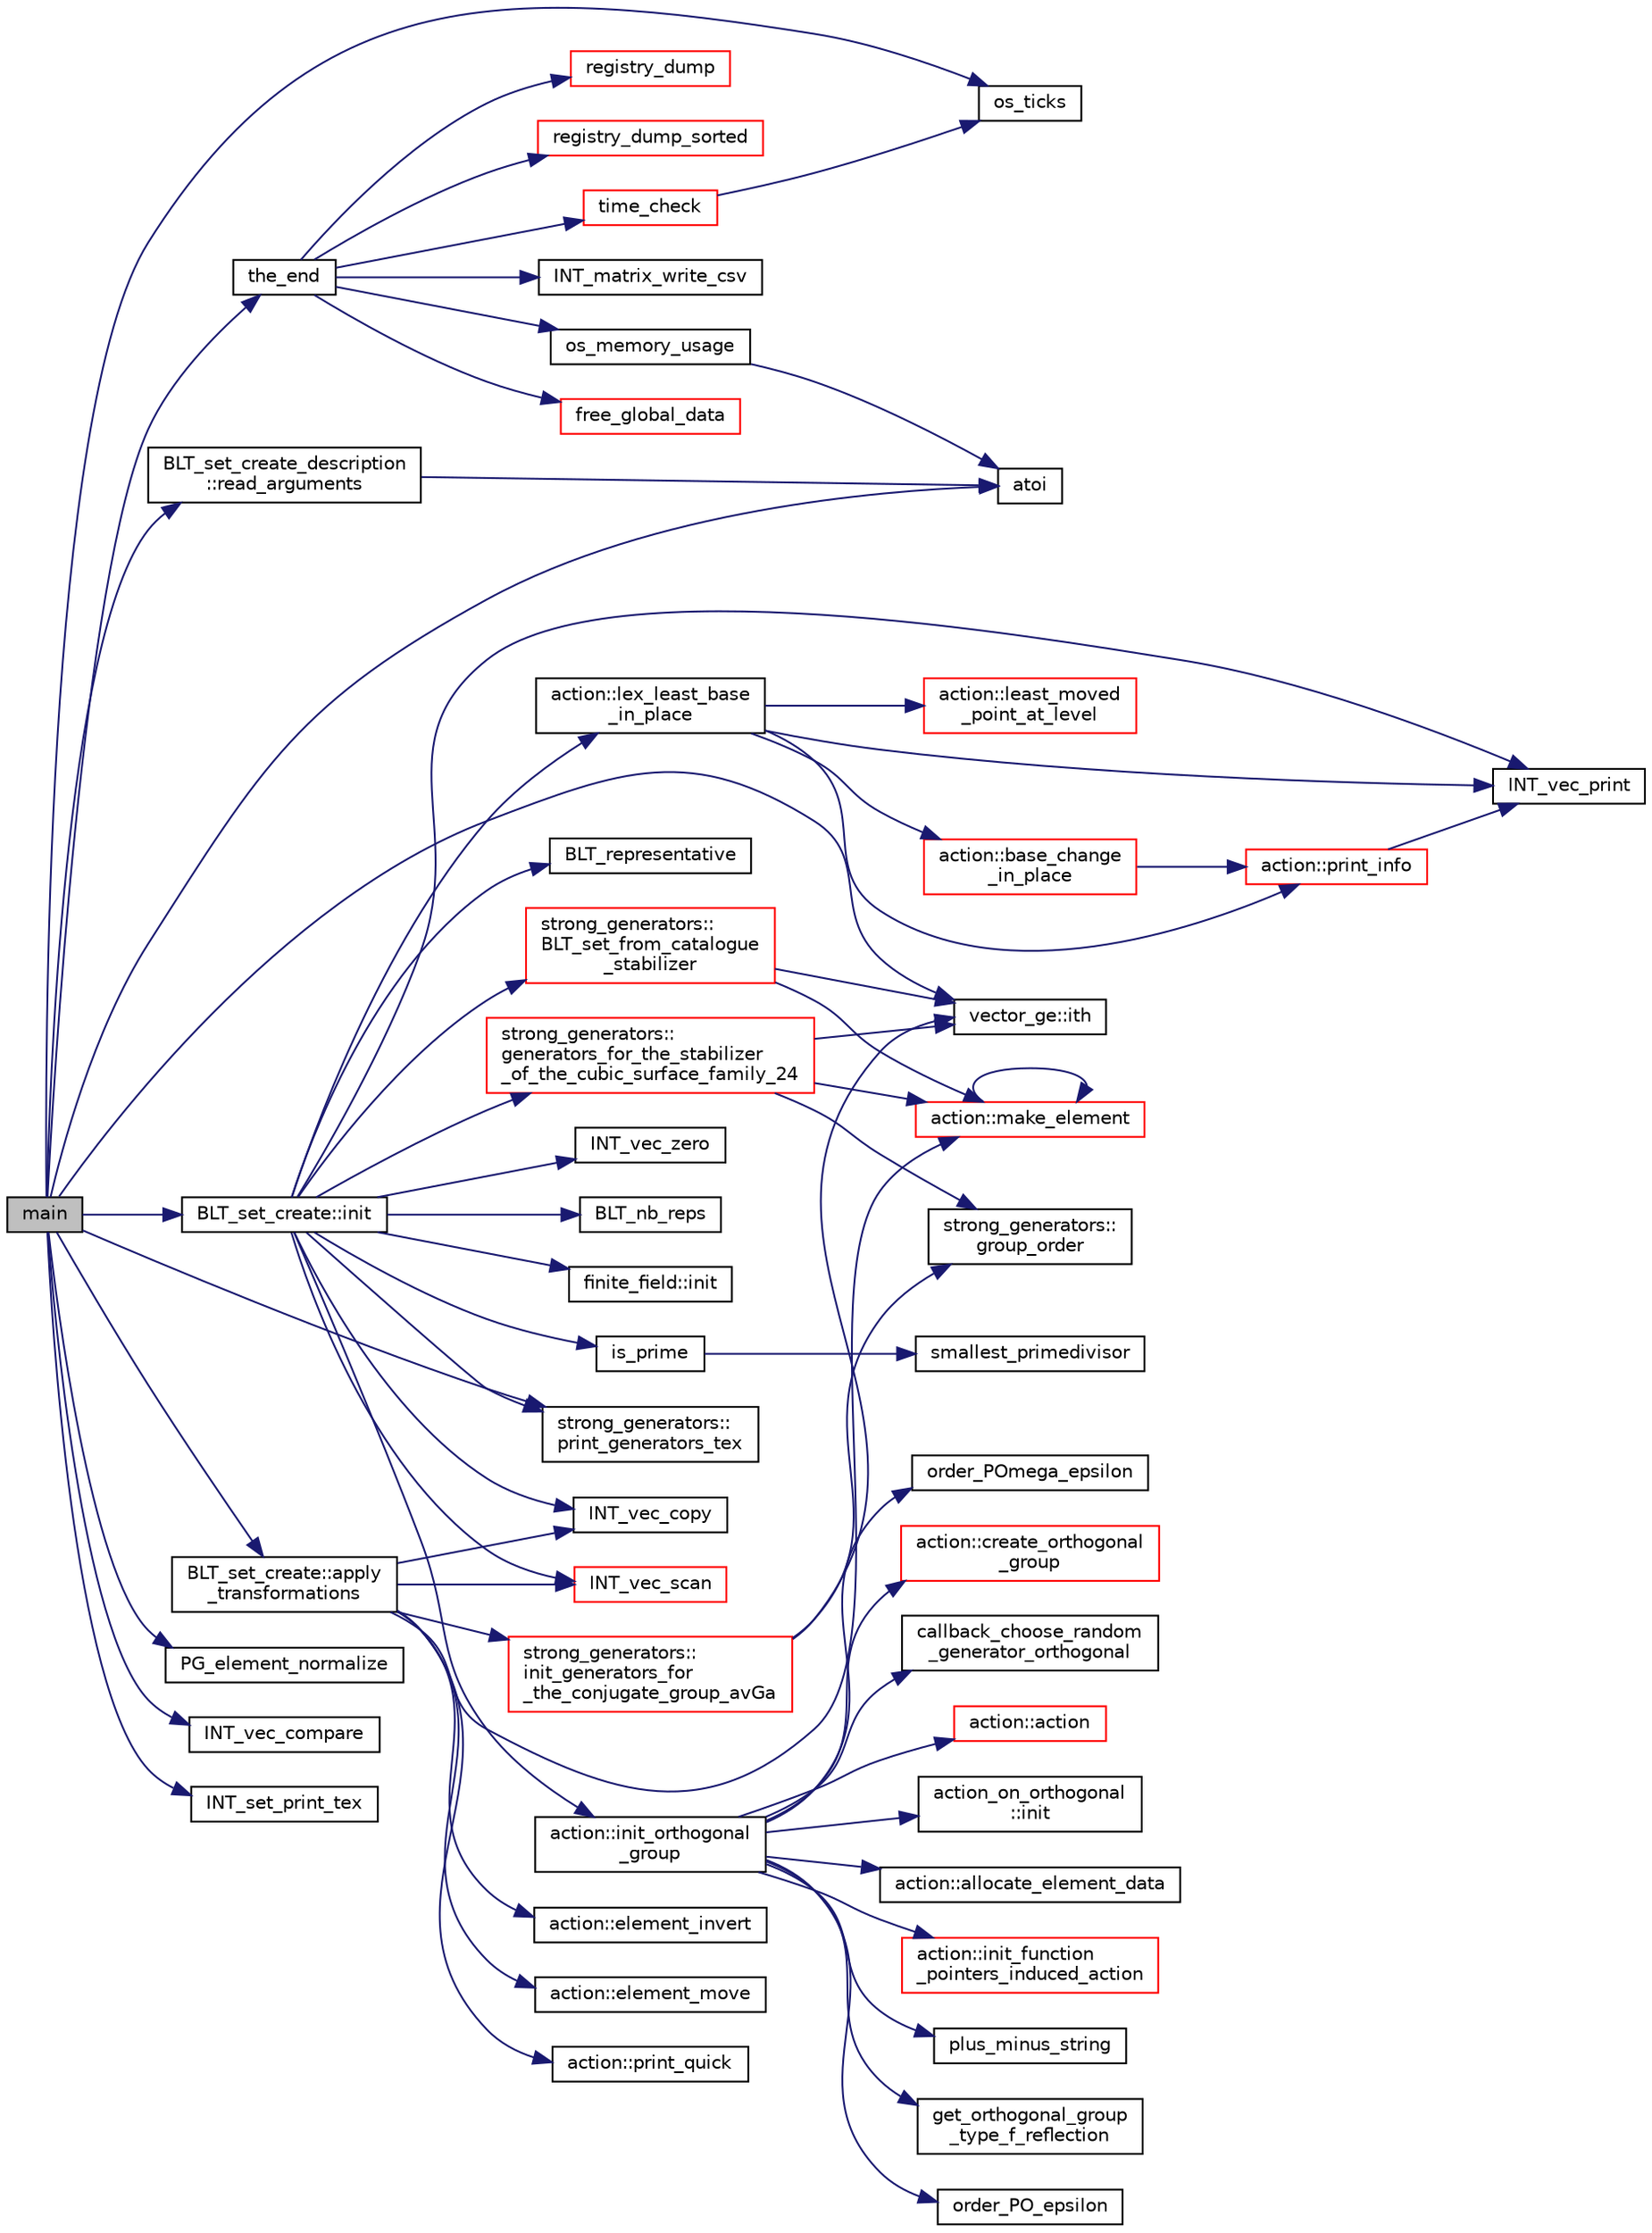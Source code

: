 digraph "main"
{
  edge [fontname="Helvetica",fontsize="10",labelfontname="Helvetica",labelfontsize="10"];
  node [fontname="Helvetica",fontsize="10",shape=record];
  rankdir="LR";
  Node0 [label="main",height=0.2,width=0.4,color="black", fillcolor="grey75", style="filled", fontcolor="black"];
  Node0 -> Node1 [color="midnightblue",fontsize="10",style="solid",fontname="Helvetica"];
  Node1 [label="os_ticks",height=0.2,width=0.4,color="black", fillcolor="white", style="filled",URL="$d5/db4/io__and__os_8h.html#a3da6d2b09e35d569adb7101dffcb5224"];
  Node0 -> Node2 [color="midnightblue",fontsize="10",style="solid",fontname="Helvetica"];
  Node2 [label="atoi",height=0.2,width=0.4,color="black", fillcolor="white", style="filled",URL="$d9/d60/discreta_8h.html#ad0ac71cbcb495289e474437d6b7d7fac"];
  Node0 -> Node3 [color="midnightblue",fontsize="10",style="solid",fontname="Helvetica"];
  Node3 [label="BLT_set_create_description\l::read_arguments",height=0.2,width=0.4,color="black", fillcolor="white", style="filled",URL="$df/d6a/class_b_l_t__set__create__description.html#a198b0cddde0bffe0881fe7e14b7aeb89"];
  Node3 -> Node2 [color="midnightblue",fontsize="10",style="solid",fontname="Helvetica"];
  Node0 -> Node4 [color="midnightblue",fontsize="10",style="solid",fontname="Helvetica"];
  Node4 [label="BLT_set_create::init",height=0.2,width=0.4,color="black", fillcolor="white", style="filled",URL="$d4/d40/class_b_l_t__set__create.html#af2b5df080b8358d8fcd7e41d187e8d0b"];
  Node4 -> Node5 [color="midnightblue",fontsize="10",style="solid",fontname="Helvetica"];
  Node5 [label="finite_field::init",height=0.2,width=0.4,color="black", fillcolor="white", style="filled",URL="$df/d5a/classfinite__field.html#a13e75e8165b27464935b50368ee8313c"];
  Node4 -> Node6 [color="midnightblue",fontsize="10",style="solid",fontname="Helvetica"];
  Node6 [label="is_prime",height=0.2,width=0.4,color="black", fillcolor="white", style="filled",URL="$de/dc5/algebra__and__number__theory_8h.html#ac98a0478ba82b9568613df1c8df7e3b8"];
  Node6 -> Node7 [color="midnightblue",fontsize="10",style="solid",fontname="Helvetica"];
  Node7 [label="smallest_primedivisor",height=0.2,width=0.4,color="black", fillcolor="white", style="filled",URL="$df/dda/number__theory_8_c.html#a89238384b70e5f0f19ac179ca88d468d"];
  Node4 -> Node8 [color="midnightblue",fontsize="10",style="solid",fontname="Helvetica"];
  Node8 [label="action::init_orthogonal\l_group",height=0.2,width=0.4,color="black", fillcolor="white", style="filled",URL="$d2/d86/classaction.html#a2cfe124956ed67d8b7a927bb44847cc2"];
  Node8 -> Node9 [color="midnightblue",fontsize="10",style="solid",fontname="Helvetica"];
  Node9 [label="action::action",height=0.2,width=0.4,color="red", fillcolor="white", style="filled",URL="$d2/d86/classaction.html#a108adb38ad362aeb55cf40b9de38bb16"];
  Node8 -> Node14 [color="midnightblue",fontsize="10",style="solid",fontname="Helvetica"];
  Node14 [label="action_on_orthogonal\l::init",height=0.2,width=0.4,color="black", fillcolor="white", style="filled",URL="$dc/d87/classaction__on__orthogonal.html#a5d66e1b51f4c836e358401dce9ed4ee6"];
  Node8 -> Node15 [color="midnightblue",fontsize="10",style="solid",fontname="Helvetica"];
  Node15 [label="action::allocate_element_data",height=0.2,width=0.4,color="black", fillcolor="white", style="filled",URL="$d2/d86/classaction.html#adc5f98db8315bfd17fcd2fbb437d8f60"];
  Node8 -> Node16 [color="midnightblue",fontsize="10",style="solid",fontname="Helvetica"];
  Node16 [label="action::init_function\l_pointers_induced_action",height=0.2,width=0.4,color="red", fillcolor="white", style="filled",URL="$d2/d86/classaction.html#a3b9287d084b24f7a3b9532a7589c58de"];
  Node8 -> Node477 [color="midnightblue",fontsize="10",style="solid",fontname="Helvetica"];
  Node477 [label="plus_minus_string",height=0.2,width=0.4,color="black", fillcolor="white", style="filled",URL="$d5/db4/io__and__os_8h.html#a9f5fa1b143db5ba897f3e3cc0dda146d"];
  Node8 -> Node478 [color="midnightblue",fontsize="10",style="solid",fontname="Helvetica"];
  Node478 [label="get_orthogonal_group\l_type_f_reflection",height=0.2,width=0.4,color="black", fillcolor="white", style="filled",URL="$d5/d90/action__global_8_c.html#a50f15f51a8bbf773e6d3b3ac3ddbf861"];
  Node8 -> Node479 [color="midnightblue",fontsize="10",style="solid",fontname="Helvetica"];
  Node479 [label="order_PO_epsilon",height=0.2,width=0.4,color="black", fillcolor="white", style="filled",URL="$d4/d67/geometry_8h.html#accb4a5b687f3a8d953d08f20dbd2259d"];
  Node8 -> Node480 [color="midnightblue",fontsize="10",style="solid",fontname="Helvetica"];
  Node480 [label="order_POmega_epsilon",height=0.2,width=0.4,color="black", fillcolor="white", style="filled",URL="$d4/d67/geometry_8h.html#ad142560d457a06003b118cf0008201e6"];
  Node8 -> Node481 [color="midnightblue",fontsize="10",style="solid",fontname="Helvetica"];
  Node481 [label="action::create_orthogonal\l_group",height=0.2,width=0.4,color="red", fillcolor="white", style="filled",URL="$d2/d86/classaction.html#a9ec9857e52b35c91c52964a1c5701128"];
  Node8 -> Node540 [color="midnightblue",fontsize="10",style="solid",fontname="Helvetica"];
  Node540 [label="callback_choose_random\l_generator_orthogonal",height=0.2,width=0.4,color="black", fillcolor="white", style="filled",URL="$d5/d90/action__global_8_c.html#ad86b3215267294277dddd93943dafaf7"];
  Node4 -> Node541 [color="midnightblue",fontsize="10",style="solid",fontname="Helvetica"];
  Node541 [label="action::lex_least_base\l_in_place",height=0.2,width=0.4,color="black", fillcolor="white", style="filled",URL="$d2/d86/classaction.html#a24c460a91daf89ab1994a4160623ccb4"];
  Node541 -> Node21 [color="midnightblue",fontsize="10",style="solid",fontname="Helvetica"];
  Node21 [label="INT_vec_print",height=0.2,width=0.4,color="black", fillcolor="white", style="filled",URL="$df/dbf/sajeeb_8_c.html#a79a5901af0b47dd0d694109543c027fe"];
  Node541 -> Node492 [color="midnightblue",fontsize="10",style="solid",fontname="Helvetica"];
  Node492 [label="action::print_info",height=0.2,width=0.4,color="red", fillcolor="white", style="filled",URL="$d2/d86/classaction.html#a6f89e493e5c5a32e5c3b8963d438ce86"];
  Node492 -> Node21 [color="midnightblue",fontsize="10",style="solid",fontname="Helvetica"];
  Node541 -> Node542 [color="midnightblue",fontsize="10",style="solid",fontname="Helvetica"];
  Node542 [label="action::least_moved\l_point_at_level",height=0.2,width=0.4,color="red", fillcolor="white", style="filled",URL="$d2/d86/classaction.html#ade162671419b094bb4af3cf4bd59c4e2"];
  Node541 -> Node544 [color="midnightblue",fontsize="10",style="solid",fontname="Helvetica"];
  Node544 [label="action::base_change\l_in_place",height=0.2,width=0.4,color="red", fillcolor="white", style="filled",URL="$d2/d86/classaction.html#a035960aa89ff1aec59f868c15fc63d50"];
  Node544 -> Node492 [color="midnightblue",fontsize="10",style="solid",fontname="Helvetica"];
  Node4 -> Node21 [color="midnightblue",fontsize="10",style="solid",fontname="Helvetica"];
  Node4 -> Node547 [color="midnightblue",fontsize="10",style="solid",fontname="Helvetica"];
  Node547 [label="strong_generators::\lgenerators_for_the_stabilizer\l_of_the_cubic_surface_family_24",height=0.2,width=0.4,color="red", fillcolor="white", style="filled",URL="$dc/d09/classstrong__generators.html#a984cb3bd1b49e98dbcaa1bbe90bd3077"];
  Node547 -> Node548 [color="midnightblue",fontsize="10",style="solid",fontname="Helvetica"];
  Node548 [label="strong_generators::\lgroup_order",height=0.2,width=0.4,color="black", fillcolor="white", style="filled",URL="$dc/d09/classstrong__generators.html#a91f453c2bfd6502b96f4b4eed16beb20"];
  Node547 -> Node102 [color="midnightblue",fontsize="10",style="solid",fontname="Helvetica"];
  Node102 [label="action::make_element",height=0.2,width=0.4,color="red", fillcolor="white", style="filled",URL="$d2/d86/classaction.html#a920fa2a27583fb60bae10e7b282cdd1d"];
  Node102 -> Node102 [color="midnightblue",fontsize="10",style="solid",fontname="Helvetica"];
  Node547 -> Node27 [color="midnightblue",fontsize="10",style="solid",fontname="Helvetica"];
  Node27 [label="vector_ge::ith",height=0.2,width=0.4,color="black", fillcolor="white", style="filled",URL="$d4/d6e/classvector__ge.html#a1ff002e8b746a9beb119d57dcd4a15ff"];
  Node4 -> Node552 [color="midnightblue",fontsize="10",style="solid",fontname="Helvetica"];
  Node552 [label="INT_vec_scan",height=0.2,width=0.4,color="red", fillcolor="white", style="filled",URL="$d5/db4/io__and__os_8h.html#a9aa706d3f0c3bb83182eed9ab9747582"];
  Node4 -> Node97 [color="midnightblue",fontsize="10",style="solid",fontname="Helvetica"];
  Node97 [label="INT_vec_zero",height=0.2,width=0.4,color="black", fillcolor="white", style="filled",URL="$df/dbf/sajeeb_8_c.html#aa8c9c7977203577026080f546fe4980f"];
  Node4 -> Node555 [color="midnightblue",fontsize="10",style="solid",fontname="Helvetica"];
  Node555 [label="BLT_nb_reps",height=0.2,width=0.4,color="black", fillcolor="white", style="filled",URL="$d7/d94/data_8_c.html#a331a7b5257769181b582edeefffc0d9b"];
  Node4 -> Node64 [color="midnightblue",fontsize="10",style="solid",fontname="Helvetica"];
  Node64 [label="INT_vec_copy",height=0.2,width=0.4,color="black", fillcolor="white", style="filled",URL="$df/dbf/sajeeb_8_c.html#ac2d875e27e009af6ec04d17254d11075"];
  Node4 -> Node556 [color="midnightblue",fontsize="10",style="solid",fontname="Helvetica"];
  Node556 [label="BLT_representative",height=0.2,width=0.4,color="black", fillcolor="white", style="filled",URL="$d7/d94/data_8_c.html#a2401ce989dcb0a552102a95f146fa716"];
  Node4 -> Node557 [color="midnightblue",fontsize="10",style="solid",fontname="Helvetica"];
  Node557 [label="strong_generators::\lBLT_set_from_catalogue\l_stabilizer",height=0.2,width=0.4,color="red", fillcolor="white", style="filled",URL="$dc/d09/classstrong__generators.html#a5745df767149506be3c591359840014f"];
  Node557 -> Node102 [color="midnightblue",fontsize="10",style="solid",fontname="Helvetica"];
  Node557 -> Node27 [color="midnightblue",fontsize="10",style="solid",fontname="Helvetica"];
  Node4 -> Node561 [color="midnightblue",fontsize="10",style="solid",fontname="Helvetica"];
  Node561 [label="strong_generators::\lprint_generators_tex",height=0.2,width=0.4,color="black", fillcolor="white", style="filled",URL="$dc/d09/classstrong__generators.html#a5ec5e1048119097985c01a56f427d873"];
  Node0 -> Node562 [color="midnightblue",fontsize="10",style="solid",fontname="Helvetica"];
  Node562 [label="BLT_set_create::apply\l_transformations",height=0.2,width=0.4,color="black", fillcolor="white", style="filled",URL="$d4/d40/class_b_l_t__set__create.html#ab39c77dca057b334e270fadee6c26c2c"];
  Node562 -> Node552 [color="midnightblue",fontsize="10",style="solid",fontname="Helvetica"];
  Node562 -> Node102 [color="midnightblue",fontsize="10",style="solid",fontname="Helvetica"];
  Node562 -> Node43 [color="midnightblue",fontsize="10",style="solid",fontname="Helvetica"];
  Node43 [label="action::element_invert",height=0.2,width=0.4,color="black", fillcolor="white", style="filled",URL="$d2/d86/classaction.html#aa4bd01e338497714586636751fcef436"];
  Node562 -> Node30 [color="midnightblue",fontsize="10",style="solid",fontname="Helvetica"];
  Node30 [label="action::element_move",height=0.2,width=0.4,color="black", fillcolor="white", style="filled",URL="$d2/d86/classaction.html#a550947491bbb534d3d7951f50198a874"];
  Node562 -> Node563 [color="midnightblue",fontsize="10",style="solid",fontname="Helvetica"];
  Node563 [label="action::print_quick",height=0.2,width=0.4,color="black", fillcolor="white", style="filled",URL="$d2/d86/classaction.html#ac38aba22570e8a6ae919e4179a6785e2"];
  Node562 -> Node64 [color="midnightblue",fontsize="10",style="solid",fontname="Helvetica"];
  Node562 -> Node564 [color="midnightblue",fontsize="10",style="solid",fontname="Helvetica"];
  Node564 [label="strong_generators::\linit_generators_for\l_the_conjugate_group_avGa",height=0.2,width=0.4,color="red", fillcolor="white", style="filled",URL="$dc/d09/classstrong__generators.html#afc51616fda5a1814d0671585a28cd718"];
  Node564 -> Node548 [color="midnightblue",fontsize="10",style="solid",fontname="Helvetica"];
  Node564 -> Node27 [color="midnightblue",fontsize="10",style="solid",fontname="Helvetica"];
  Node0 -> Node27 [color="midnightblue",fontsize="10",style="solid",fontname="Helvetica"];
  Node0 -> Node157 [color="midnightblue",fontsize="10",style="solid",fontname="Helvetica"];
  Node157 [label="PG_element_normalize",height=0.2,width=0.4,color="black", fillcolor="white", style="filled",URL="$d4/d67/geometry_8h.html#a5a4c3c1158bad6bab0d786c616bd0996"];
  Node0 -> Node91 [color="midnightblue",fontsize="10",style="solid",fontname="Helvetica"];
  Node91 [label="INT_vec_compare",height=0.2,width=0.4,color="black", fillcolor="white", style="filled",URL="$d5/de2/foundations_2data__structures_2data__structures_8h.html#ac1a17fca23fb4a338aef8547a4c2fded"];
  Node0 -> Node569 [color="midnightblue",fontsize="10",style="solid",fontname="Helvetica"];
  Node569 [label="INT_set_print_tex",height=0.2,width=0.4,color="black", fillcolor="white", style="filled",URL="$d5/db4/io__and__os_8h.html#adad0666de5d38c0caa4769f9f4756c0b"];
  Node0 -> Node561 [color="midnightblue",fontsize="10",style="solid",fontname="Helvetica"];
  Node0 -> Node323 [color="midnightblue",fontsize="10",style="solid",fontname="Helvetica"];
  Node323 [label="the_end",height=0.2,width=0.4,color="black", fillcolor="white", style="filled",URL="$d9/d60/discreta_8h.html#a3ebbd3ccb665a9f78deaa7408577b60c"];
  Node323 -> Node324 [color="midnightblue",fontsize="10",style="solid",fontname="Helvetica"];
  Node324 [label="free_global_data",height=0.2,width=0.4,color="red", fillcolor="white", style="filled",URL="$d3/dfb/discreta__global_8_c.html#a6bd9eb050090f8cf1e92db88a459cc28"];
  Node323 -> Node327 [color="midnightblue",fontsize="10",style="solid",fontname="Helvetica"];
  Node327 [label="registry_dump",height=0.2,width=0.4,color="red", fillcolor="white", style="filled",URL="$d5/db4/io__and__os_8h.html#a8ad65cbe10865661e8bafd6be2164955"];
  Node323 -> Node335 [color="midnightblue",fontsize="10",style="solid",fontname="Helvetica"];
  Node335 [label="registry_dump_sorted",height=0.2,width=0.4,color="red", fillcolor="white", style="filled",URL="$d5/db4/io__and__os_8h.html#aa28c9ee8650332ad2d526d5eb4fae48e"];
  Node323 -> Node342 [color="midnightblue",fontsize="10",style="solid",fontname="Helvetica"];
  Node342 [label="time_check",height=0.2,width=0.4,color="red", fillcolor="white", style="filled",URL="$d9/d60/discreta_8h.html#a04d64356f0c7cb798e55daec998c527e"];
  Node342 -> Node1 [color="midnightblue",fontsize="10",style="solid",fontname="Helvetica"];
  Node323 -> Node346 [color="midnightblue",fontsize="10",style="solid",fontname="Helvetica"];
  Node346 [label="os_memory_usage",height=0.2,width=0.4,color="black", fillcolor="white", style="filled",URL="$d5/db4/io__and__os_8h.html#a5d6ab4b80c58e5d8bdb0fd1625709d0b"];
  Node346 -> Node2 [color="midnightblue",fontsize="10",style="solid",fontname="Helvetica"];
  Node323 -> Node347 [color="midnightblue",fontsize="10",style="solid",fontname="Helvetica"];
  Node347 [label="INT_matrix_write_csv",height=0.2,width=0.4,color="black", fillcolor="white", style="filled",URL="$d5/db4/io__and__os_8h.html#a57604af509e1d43e918fd38e5f4ee96f"];
}
